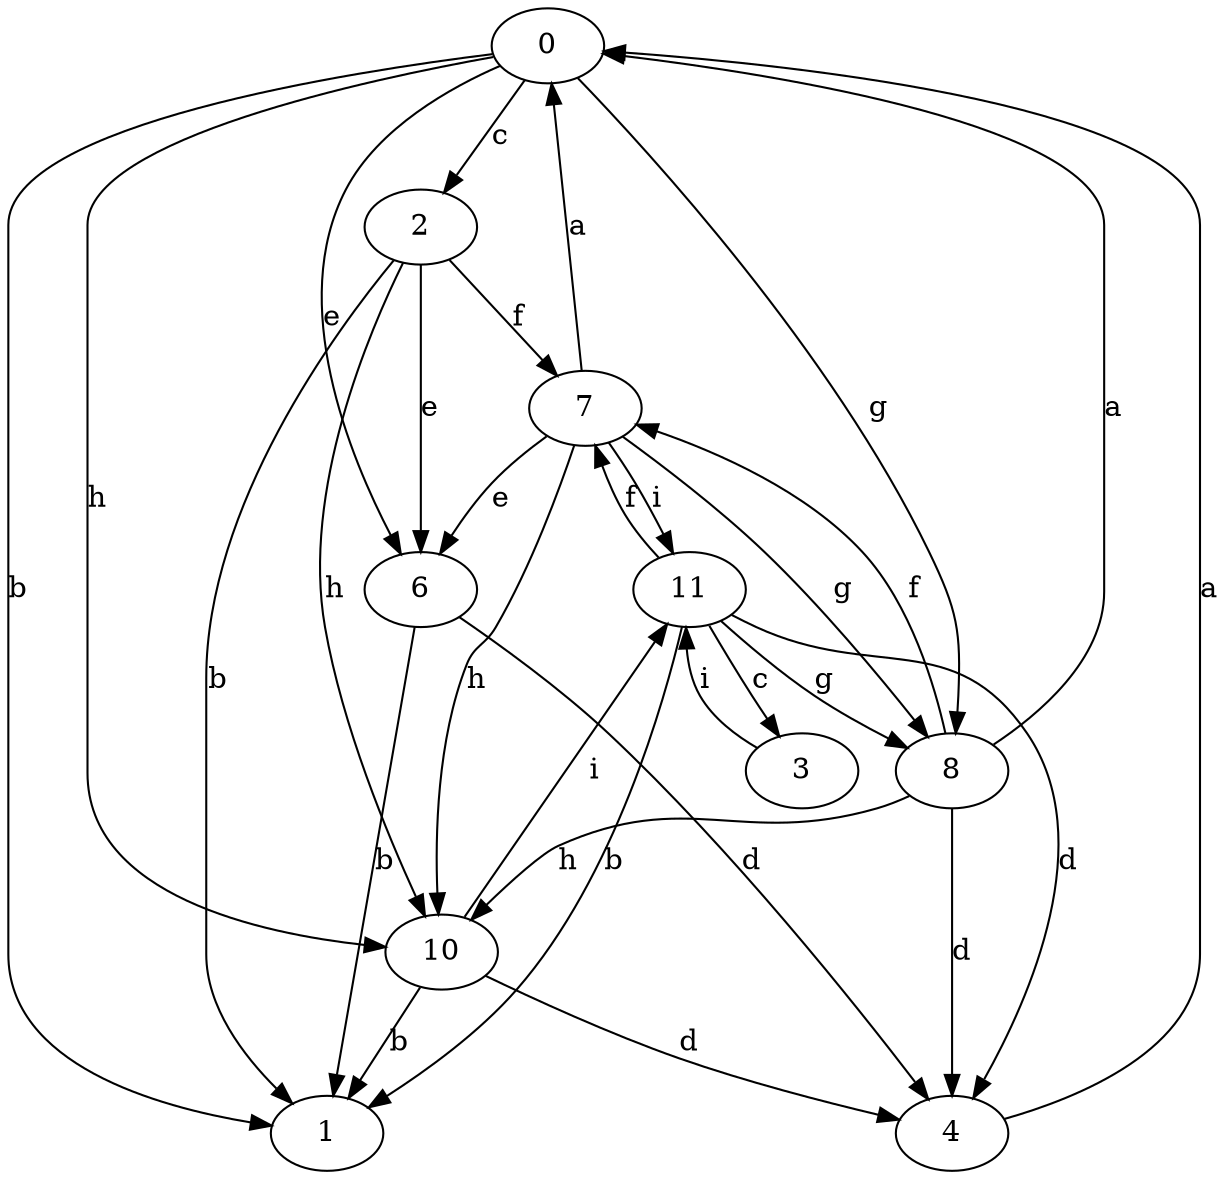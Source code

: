 strict digraph  {
0;
1;
2;
3;
4;
6;
7;
8;
10;
11;
0 -> 1  [label=b];
0 -> 2  [label=c];
0 -> 6  [label=e];
0 -> 8  [label=g];
0 -> 10  [label=h];
2 -> 1  [label=b];
2 -> 6  [label=e];
2 -> 7  [label=f];
2 -> 10  [label=h];
3 -> 11  [label=i];
4 -> 0  [label=a];
6 -> 1  [label=b];
6 -> 4  [label=d];
7 -> 0  [label=a];
7 -> 6  [label=e];
7 -> 8  [label=g];
7 -> 10  [label=h];
7 -> 11  [label=i];
8 -> 0  [label=a];
8 -> 4  [label=d];
8 -> 7  [label=f];
8 -> 10  [label=h];
10 -> 1  [label=b];
10 -> 4  [label=d];
10 -> 11  [label=i];
11 -> 1  [label=b];
11 -> 3  [label=c];
11 -> 4  [label=d];
11 -> 7  [label=f];
11 -> 8  [label=g];
}
